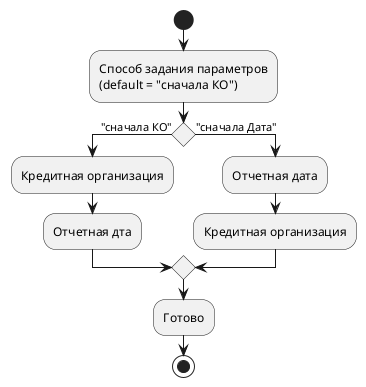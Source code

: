 @startuml
start
:Способ задания параметров 
(default = "сначала КО");
if () then ("cначала КО") 
:Кредитная организация;
:Отчетная дта;
else ("сначала Дата")
:Отчетная дата;
:Кредитная организация;
endif
:Готово;
stop 
@enduml
